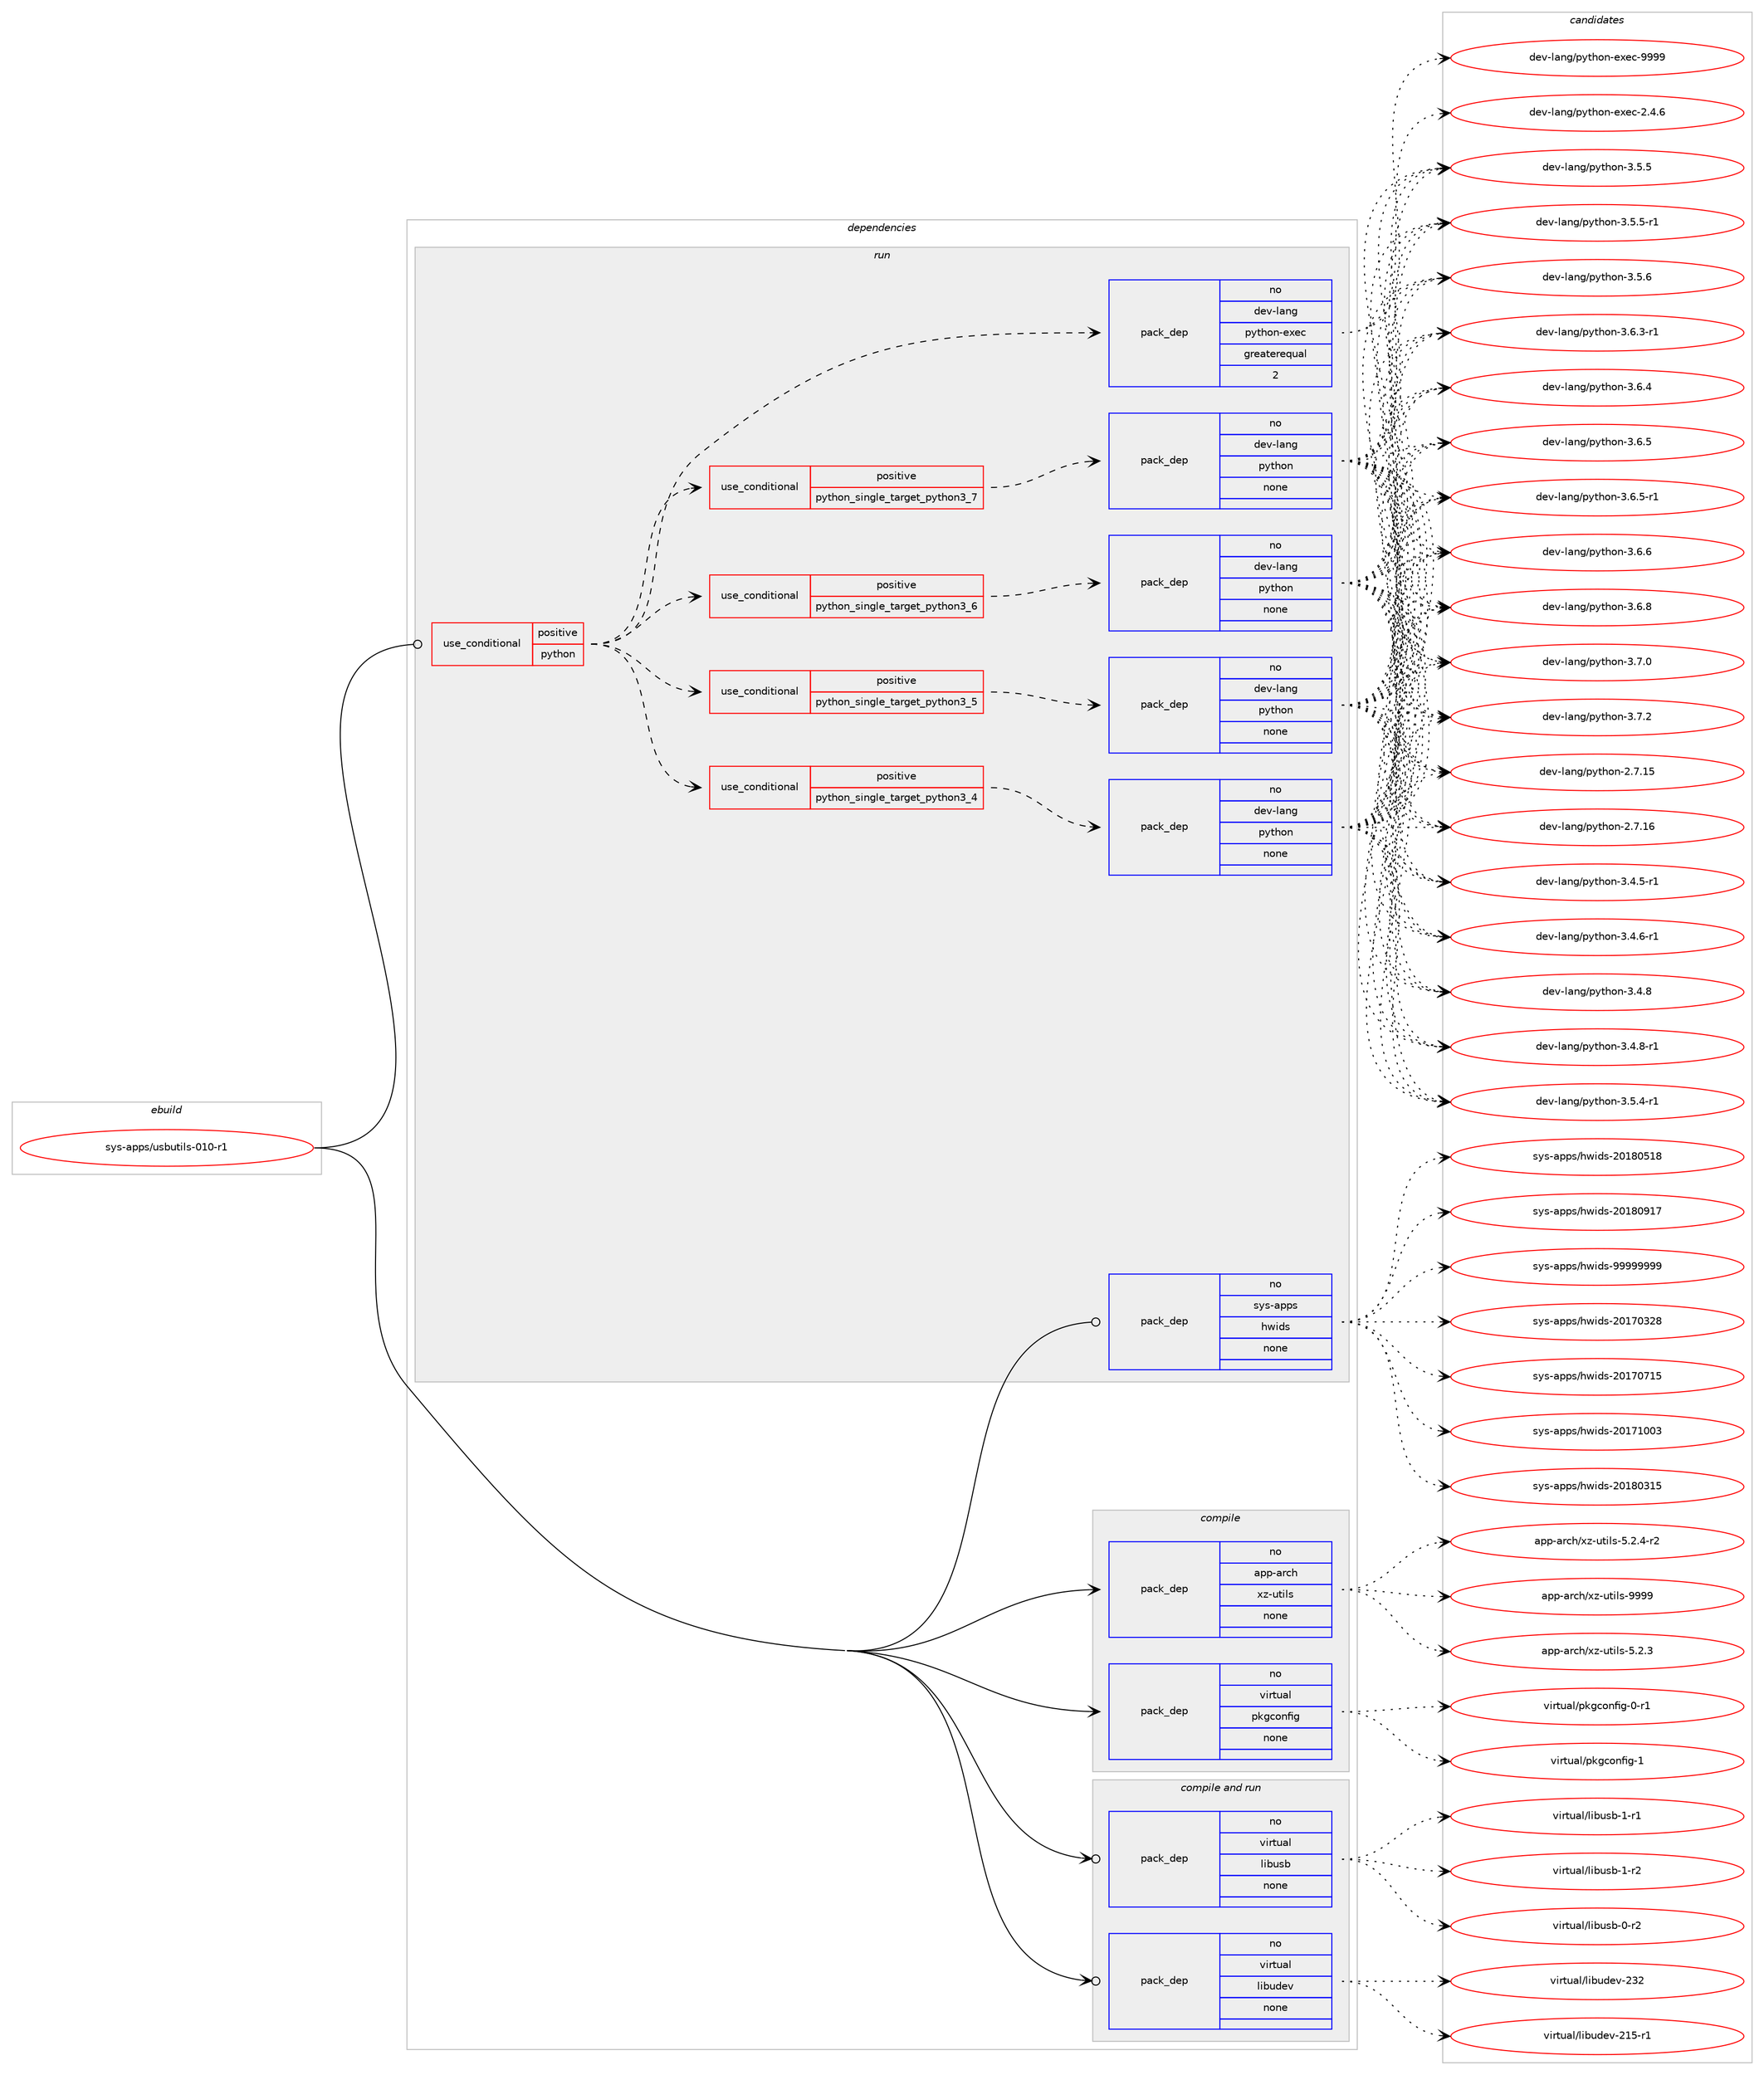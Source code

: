 digraph prolog {

# *************
# Graph options
# *************

newrank=true;
concentrate=true;
compound=true;
graph [rankdir=LR,fontname=Helvetica,fontsize=10,ranksep=1.5];#, ranksep=2.5, nodesep=0.2];
edge  [arrowhead=vee];
node  [fontname=Helvetica,fontsize=10];

# **********
# The ebuild
# **********

subgraph cluster_leftcol {
color=gray;
rank=same;
label=<<i>ebuild</i>>;
id [label="sys-apps/usbutils-010-r1", color=red, width=4, href="../sys-apps/usbutils-010-r1.svg"];
}

# ****************
# The dependencies
# ****************

subgraph cluster_midcol {
color=gray;
label=<<i>dependencies</i>>;
subgraph cluster_compile {
fillcolor="#eeeeee";
style=filled;
label=<<i>compile</i>>;
subgraph pack1230354 {
dependency1715927 [label=<<TABLE BORDER="0" CELLBORDER="1" CELLSPACING="0" CELLPADDING="4" WIDTH="220"><TR><TD ROWSPAN="6" CELLPADDING="30">pack_dep</TD></TR><TR><TD WIDTH="110">no</TD></TR><TR><TD>app-arch</TD></TR><TR><TD>xz-utils</TD></TR><TR><TD>none</TD></TR><TR><TD></TD></TR></TABLE>>, shape=none, color=blue];
}
id:e -> dependency1715927:w [weight=20,style="solid",arrowhead="vee"];
subgraph pack1230355 {
dependency1715928 [label=<<TABLE BORDER="0" CELLBORDER="1" CELLSPACING="0" CELLPADDING="4" WIDTH="220"><TR><TD ROWSPAN="6" CELLPADDING="30">pack_dep</TD></TR><TR><TD WIDTH="110">no</TD></TR><TR><TD>virtual</TD></TR><TR><TD>pkgconfig</TD></TR><TR><TD>none</TD></TR><TR><TD></TD></TR></TABLE>>, shape=none, color=blue];
}
id:e -> dependency1715928:w [weight=20,style="solid",arrowhead="vee"];
}
subgraph cluster_compileandrun {
fillcolor="#eeeeee";
style=filled;
label=<<i>compile and run</i>>;
subgraph pack1230356 {
dependency1715929 [label=<<TABLE BORDER="0" CELLBORDER="1" CELLSPACING="0" CELLPADDING="4" WIDTH="220"><TR><TD ROWSPAN="6" CELLPADDING="30">pack_dep</TD></TR><TR><TD WIDTH="110">no</TD></TR><TR><TD>virtual</TD></TR><TR><TD>libudev</TD></TR><TR><TD>none</TD></TR><TR><TD></TD></TR></TABLE>>, shape=none, color=blue];
}
id:e -> dependency1715929:w [weight=20,style="solid",arrowhead="odotvee"];
subgraph pack1230357 {
dependency1715930 [label=<<TABLE BORDER="0" CELLBORDER="1" CELLSPACING="0" CELLPADDING="4" WIDTH="220"><TR><TD ROWSPAN="6" CELLPADDING="30">pack_dep</TD></TR><TR><TD WIDTH="110">no</TD></TR><TR><TD>virtual</TD></TR><TR><TD>libusb</TD></TR><TR><TD>none</TD></TR><TR><TD></TD></TR></TABLE>>, shape=none, color=blue];
}
id:e -> dependency1715930:w [weight=20,style="solid",arrowhead="odotvee"];
}
subgraph cluster_run {
fillcolor="#eeeeee";
style=filled;
label=<<i>run</i>>;
subgraph cond457498 {
dependency1715931 [label=<<TABLE BORDER="0" CELLBORDER="1" CELLSPACING="0" CELLPADDING="4"><TR><TD ROWSPAN="3" CELLPADDING="10">use_conditional</TD></TR><TR><TD>positive</TD></TR><TR><TD>python</TD></TR></TABLE>>, shape=none, color=red];
subgraph cond457499 {
dependency1715932 [label=<<TABLE BORDER="0" CELLBORDER="1" CELLSPACING="0" CELLPADDING="4"><TR><TD ROWSPAN="3" CELLPADDING="10">use_conditional</TD></TR><TR><TD>positive</TD></TR><TR><TD>python_single_target_python3_4</TD></TR></TABLE>>, shape=none, color=red];
subgraph pack1230358 {
dependency1715933 [label=<<TABLE BORDER="0" CELLBORDER="1" CELLSPACING="0" CELLPADDING="4" WIDTH="220"><TR><TD ROWSPAN="6" CELLPADDING="30">pack_dep</TD></TR><TR><TD WIDTH="110">no</TD></TR><TR><TD>dev-lang</TD></TR><TR><TD>python</TD></TR><TR><TD>none</TD></TR><TR><TD></TD></TR></TABLE>>, shape=none, color=blue];
}
dependency1715932:e -> dependency1715933:w [weight=20,style="dashed",arrowhead="vee"];
}
dependency1715931:e -> dependency1715932:w [weight=20,style="dashed",arrowhead="vee"];
subgraph cond457500 {
dependency1715934 [label=<<TABLE BORDER="0" CELLBORDER="1" CELLSPACING="0" CELLPADDING="4"><TR><TD ROWSPAN="3" CELLPADDING="10">use_conditional</TD></TR><TR><TD>positive</TD></TR><TR><TD>python_single_target_python3_5</TD></TR></TABLE>>, shape=none, color=red];
subgraph pack1230359 {
dependency1715935 [label=<<TABLE BORDER="0" CELLBORDER="1" CELLSPACING="0" CELLPADDING="4" WIDTH="220"><TR><TD ROWSPAN="6" CELLPADDING="30">pack_dep</TD></TR><TR><TD WIDTH="110">no</TD></TR><TR><TD>dev-lang</TD></TR><TR><TD>python</TD></TR><TR><TD>none</TD></TR><TR><TD></TD></TR></TABLE>>, shape=none, color=blue];
}
dependency1715934:e -> dependency1715935:w [weight=20,style="dashed",arrowhead="vee"];
}
dependency1715931:e -> dependency1715934:w [weight=20,style="dashed",arrowhead="vee"];
subgraph cond457501 {
dependency1715936 [label=<<TABLE BORDER="0" CELLBORDER="1" CELLSPACING="0" CELLPADDING="4"><TR><TD ROWSPAN="3" CELLPADDING="10">use_conditional</TD></TR><TR><TD>positive</TD></TR><TR><TD>python_single_target_python3_6</TD></TR></TABLE>>, shape=none, color=red];
subgraph pack1230360 {
dependency1715937 [label=<<TABLE BORDER="0" CELLBORDER="1" CELLSPACING="0" CELLPADDING="4" WIDTH="220"><TR><TD ROWSPAN="6" CELLPADDING="30">pack_dep</TD></TR><TR><TD WIDTH="110">no</TD></TR><TR><TD>dev-lang</TD></TR><TR><TD>python</TD></TR><TR><TD>none</TD></TR><TR><TD></TD></TR></TABLE>>, shape=none, color=blue];
}
dependency1715936:e -> dependency1715937:w [weight=20,style="dashed",arrowhead="vee"];
}
dependency1715931:e -> dependency1715936:w [weight=20,style="dashed",arrowhead="vee"];
subgraph cond457502 {
dependency1715938 [label=<<TABLE BORDER="0" CELLBORDER="1" CELLSPACING="0" CELLPADDING="4"><TR><TD ROWSPAN="3" CELLPADDING="10">use_conditional</TD></TR><TR><TD>positive</TD></TR><TR><TD>python_single_target_python3_7</TD></TR></TABLE>>, shape=none, color=red];
subgraph pack1230361 {
dependency1715939 [label=<<TABLE BORDER="0" CELLBORDER="1" CELLSPACING="0" CELLPADDING="4" WIDTH="220"><TR><TD ROWSPAN="6" CELLPADDING="30">pack_dep</TD></TR><TR><TD WIDTH="110">no</TD></TR><TR><TD>dev-lang</TD></TR><TR><TD>python</TD></TR><TR><TD>none</TD></TR><TR><TD></TD></TR></TABLE>>, shape=none, color=blue];
}
dependency1715938:e -> dependency1715939:w [weight=20,style="dashed",arrowhead="vee"];
}
dependency1715931:e -> dependency1715938:w [weight=20,style="dashed",arrowhead="vee"];
subgraph pack1230362 {
dependency1715940 [label=<<TABLE BORDER="0" CELLBORDER="1" CELLSPACING="0" CELLPADDING="4" WIDTH="220"><TR><TD ROWSPAN="6" CELLPADDING="30">pack_dep</TD></TR><TR><TD WIDTH="110">no</TD></TR><TR><TD>dev-lang</TD></TR><TR><TD>python-exec</TD></TR><TR><TD>greaterequal</TD></TR><TR><TD>2</TD></TR></TABLE>>, shape=none, color=blue];
}
dependency1715931:e -> dependency1715940:w [weight=20,style="dashed",arrowhead="vee"];
}
id:e -> dependency1715931:w [weight=20,style="solid",arrowhead="odot"];
subgraph pack1230363 {
dependency1715941 [label=<<TABLE BORDER="0" CELLBORDER="1" CELLSPACING="0" CELLPADDING="4" WIDTH="220"><TR><TD ROWSPAN="6" CELLPADDING="30">pack_dep</TD></TR><TR><TD WIDTH="110">no</TD></TR><TR><TD>sys-apps</TD></TR><TR><TD>hwids</TD></TR><TR><TD>none</TD></TR><TR><TD></TD></TR></TABLE>>, shape=none, color=blue];
}
id:e -> dependency1715941:w [weight=20,style="solid",arrowhead="odot"];
}
}

# **************
# The candidates
# **************

subgraph cluster_choices {
rank=same;
color=gray;
label=<<i>candidates</i>>;

subgraph choice1230354 {
color=black;
nodesep=1;
choice971121124597114991044712012245117116105108115455346504651 [label="app-arch/xz-utils-5.2.3", color=red, width=4,href="../app-arch/xz-utils-5.2.3.svg"];
choice9711211245971149910447120122451171161051081154553465046524511450 [label="app-arch/xz-utils-5.2.4-r2", color=red, width=4,href="../app-arch/xz-utils-5.2.4-r2.svg"];
choice9711211245971149910447120122451171161051081154557575757 [label="app-arch/xz-utils-9999", color=red, width=4,href="../app-arch/xz-utils-9999.svg"];
dependency1715927:e -> choice971121124597114991044712012245117116105108115455346504651:w [style=dotted,weight="100"];
dependency1715927:e -> choice9711211245971149910447120122451171161051081154553465046524511450:w [style=dotted,weight="100"];
dependency1715927:e -> choice9711211245971149910447120122451171161051081154557575757:w [style=dotted,weight="100"];
}
subgraph choice1230355 {
color=black;
nodesep=1;
choice11810511411611797108471121071039911111010210510345484511449 [label="virtual/pkgconfig-0-r1", color=red, width=4,href="../virtual/pkgconfig-0-r1.svg"];
choice1181051141161179710847112107103991111101021051034549 [label="virtual/pkgconfig-1", color=red, width=4,href="../virtual/pkgconfig-1.svg"];
dependency1715928:e -> choice11810511411611797108471121071039911111010210510345484511449:w [style=dotted,weight="100"];
dependency1715928:e -> choice1181051141161179710847112107103991111101021051034549:w [style=dotted,weight="100"];
}
subgraph choice1230356 {
color=black;
nodesep=1;
choice118105114116117971084710810598117100101118455049534511449 [label="virtual/libudev-215-r1", color=red, width=4,href="../virtual/libudev-215-r1.svg"];
choice11810511411611797108471081059811710010111845505150 [label="virtual/libudev-232", color=red, width=4,href="../virtual/libudev-232.svg"];
dependency1715929:e -> choice118105114116117971084710810598117100101118455049534511449:w [style=dotted,weight="100"];
dependency1715929:e -> choice11810511411611797108471081059811710010111845505150:w [style=dotted,weight="100"];
}
subgraph choice1230357 {
color=black;
nodesep=1;
choice1181051141161179710847108105981171159845484511450 [label="virtual/libusb-0-r2", color=red, width=4,href="../virtual/libusb-0-r2.svg"];
choice1181051141161179710847108105981171159845494511449 [label="virtual/libusb-1-r1", color=red, width=4,href="../virtual/libusb-1-r1.svg"];
choice1181051141161179710847108105981171159845494511450 [label="virtual/libusb-1-r2", color=red, width=4,href="../virtual/libusb-1-r2.svg"];
dependency1715930:e -> choice1181051141161179710847108105981171159845484511450:w [style=dotted,weight="100"];
dependency1715930:e -> choice1181051141161179710847108105981171159845494511449:w [style=dotted,weight="100"];
dependency1715930:e -> choice1181051141161179710847108105981171159845494511450:w [style=dotted,weight="100"];
}
subgraph choice1230358 {
color=black;
nodesep=1;
choice10010111845108971101034711212111610411111045504655464953 [label="dev-lang/python-2.7.15", color=red, width=4,href="../dev-lang/python-2.7.15.svg"];
choice10010111845108971101034711212111610411111045504655464954 [label="dev-lang/python-2.7.16", color=red, width=4,href="../dev-lang/python-2.7.16.svg"];
choice1001011184510897110103471121211161041111104551465246534511449 [label="dev-lang/python-3.4.5-r1", color=red, width=4,href="../dev-lang/python-3.4.5-r1.svg"];
choice1001011184510897110103471121211161041111104551465246544511449 [label="dev-lang/python-3.4.6-r1", color=red, width=4,href="../dev-lang/python-3.4.6-r1.svg"];
choice100101118451089711010347112121116104111110455146524656 [label="dev-lang/python-3.4.8", color=red, width=4,href="../dev-lang/python-3.4.8.svg"];
choice1001011184510897110103471121211161041111104551465246564511449 [label="dev-lang/python-3.4.8-r1", color=red, width=4,href="../dev-lang/python-3.4.8-r1.svg"];
choice1001011184510897110103471121211161041111104551465346524511449 [label="dev-lang/python-3.5.4-r1", color=red, width=4,href="../dev-lang/python-3.5.4-r1.svg"];
choice100101118451089711010347112121116104111110455146534653 [label="dev-lang/python-3.5.5", color=red, width=4,href="../dev-lang/python-3.5.5.svg"];
choice1001011184510897110103471121211161041111104551465346534511449 [label="dev-lang/python-3.5.5-r1", color=red, width=4,href="../dev-lang/python-3.5.5-r1.svg"];
choice100101118451089711010347112121116104111110455146534654 [label="dev-lang/python-3.5.6", color=red, width=4,href="../dev-lang/python-3.5.6.svg"];
choice1001011184510897110103471121211161041111104551465446514511449 [label="dev-lang/python-3.6.3-r1", color=red, width=4,href="../dev-lang/python-3.6.3-r1.svg"];
choice100101118451089711010347112121116104111110455146544652 [label="dev-lang/python-3.6.4", color=red, width=4,href="../dev-lang/python-3.6.4.svg"];
choice100101118451089711010347112121116104111110455146544653 [label="dev-lang/python-3.6.5", color=red, width=4,href="../dev-lang/python-3.6.5.svg"];
choice1001011184510897110103471121211161041111104551465446534511449 [label="dev-lang/python-3.6.5-r1", color=red, width=4,href="../dev-lang/python-3.6.5-r1.svg"];
choice100101118451089711010347112121116104111110455146544654 [label="dev-lang/python-3.6.6", color=red, width=4,href="../dev-lang/python-3.6.6.svg"];
choice100101118451089711010347112121116104111110455146544656 [label="dev-lang/python-3.6.8", color=red, width=4,href="../dev-lang/python-3.6.8.svg"];
choice100101118451089711010347112121116104111110455146554648 [label="dev-lang/python-3.7.0", color=red, width=4,href="../dev-lang/python-3.7.0.svg"];
choice100101118451089711010347112121116104111110455146554650 [label="dev-lang/python-3.7.2", color=red, width=4,href="../dev-lang/python-3.7.2.svg"];
dependency1715933:e -> choice10010111845108971101034711212111610411111045504655464953:w [style=dotted,weight="100"];
dependency1715933:e -> choice10010111845108971101034711212111610411111045504655464954:w [style=dotted,weight="100"];
dependency1715933:e -> choice1001011184510897110103471121211161041111104551465246534511449:w [style=dotted,weight="100"];
dependency1715933:e -> choice1001011184510897110103471121211161041111104551465246544511449:w [style=dotted,weight="100"];
dependency1715933:e -> choice100101118451089711010347112121116104111110455146524656:w [style=dotted,weight="100"];
dependency1715933:e -> choice1001011184510897110103471121211161041111104551465246564511449:w [style=dotted,weight="100"];
dependency1715933:e -> choice1001011184510897110103471121211161041111104551465346524511449:w [style=dotted,weight="100"];
dependency1715933:e -> choice100101118451089711010347112121116104111110455146534653:w [style=dotted,weight="100"];
dependency1715933:e -> choice1001011184510897110103471121211161041111104551465346534511449:w [style=dotted,weight="100"];
dependency1715933:e -> choice100101118451089711010347112121116104111110455146534654:w [style=dotted,weight="100"];
dependency1715933:e -> choice1001011184510897110103471121211161041111104551465446514511449:w [style=dotted,weight="100"];
dependency1715933:e -> choice100101118451089711010347112121116104111110455146544652:w [style=dotted,weight="100"];
dependency1715933:e -> choice100101118451089711010347112121116104111110455146544653:w [style=dotted,weight="100"];
dependency1715933:e -> choice1001011184510897110103471121211161041111104551465446534511449:w [style=dotted,weight="100"];
dependency1715933:e -> choice100101118451089711010347112121116104111110455146544654:w [style=dotted,weight="100"];
dependency1715933:e -> choice100101118451089711010347112121116104111110455146544656:w [style=dotted,weight="100"];
dependency1715933:e -> choice100101118451089711010347112121116104111110455146554648:w [style=dotted,weight="100"];
dependency1715933:e -> choice100101118451089711010347112121116104111110455146554650:w [style=dotted,weight="100"];
}
subgraph choice1230359 {
color=black;
nodesep=1;
choice10010111845108971101034711212111610411111045504655464953 [label="dev-lang/python-2.7.15", color=red, width=4,href="../dev-lang/python-2.7.15.svg"];
choice10010111845108971101034711212111610411111045504655464954 [label="dev-lang/python-2.7.16", color=red, width=4,href="../dev-lang/python-2.7.16.svg"];
choice1001011184510897110103471121211161041111104551465246534511449 [label="dev-lang/python-3.4.5-r1", color=red, width=4,href="../dev-lang/python-3.4.5-r1.svg"];
choice1001011184510897110103471121211161041111104551465246544511449 [label="dev-lang/python-3.4.6-r1", color=red, width=4,href="../dev-lang/python-3.4.6-r1.svg"];
choice100101118451089711010347112121116104111110455146524656 [label="dev-lang/python-3.4.8", color=red, width=4,href="../dev-lang/python-3.4.8.svg"];
choice1001011184510897110103471121211161041111104551465246564511449 [label="dev-lang/python-3.4.8-r1", color=red, width=4,href="../dev-lang/python-3.4.8-r1.svg"];
choice1001011184510897110103471121211161041111104551465346524511449 [label="dev-lang/python-3.5.4-r1", color=red, width=4,href="../dev-lang/python-3.5.4-r1.svg"];
choice100101118451089711010347112121116104111110455146534653 [label="dev-lang/python-3.5.5", color=red, width=4,href="../dev-lang/python-3.5.5.svg"];
choice1001011184510897110103471121211161041111104551465346534511449 [label="dev-lang/python-3.5.5-r1", color=red, width=4,href="../dev-lang/python-3.5.5-r1.svg"];
choice100101118451089711010347112121116104111110455146534654 [label="dev-lang/python-3.5.6", color=red, width=4,href="../dev-lang/python-3.5.6.svg"];
choice1001011184510897110103471121211161041111104551465446514511449 [label="dev-lang/python-3.6.3-r1", color=red, width=4,href="../dev-lang/python-3.6.3-r1.svg"];
choice100101118451089711010347112121116104111110455146544652 [label="dev-lang/python-3.6.4", color=red, width=4,href="../dev-lang/python-3.6.4.svg"];
choice100101118451089711010347112121116104111110455146544653 [label="dev-lang/python-3.6.5", color=red, width=4,href="../dev-lang/python-3.6.5.svg"];
choice1001011184510897110103471121211161041111104551465446534511449 [label="dev-lang/python-3.6.5-r1", color=red, width=4,href="../dev-lang/python-3.6.5-r1.svg"];
choice100101118451089711010347112121116104111110455146544654 [label="dev-lang/python-3.6.6", color=red, width=4,href="../dev-lang/python-3.6.6.svg"];
choice100101118451089711010347112121116104111110455146544656 [label="dev-lang/python-3.6.8", color=red, width=4,href="../dev-lang/python-3.6.8.svg"];
choice100101118451089711010347112121116104111110455146554648 [label="dev-lang/python-3.7.0", color=red, width=4,href="../dev-lang/python-3.7.0.svg"];
choice100101118451089711010347112121116104111110455146554650 [label="dev-lang/python-3.7.2", color=red, width=4,href="../dev-lang/python-3.7.2.svg"];
dependency1715935:e -> choice10010111845108971101034711212111610411111045504655464953:w [style=dotted,weight="100"];
dependency1715935:e -> choice10010111845108971101034711212111610411111045504655464954:w [style=dotted,weight="100"];
dependency1715935:e -> choice1001011184510897110103471121211161041111104551465246534511449:w [style=dotted,weight="100"];
dependency1715935:e -> choice1001011184510897110103471121211161041111104551465246544511449:w [style=dotted,weight="100"];
dependency1715935:e -> choice100101118451089711010347112121116104111110455146524656:w [style=dotted,weight="100"];
dependency1715935:e -> choice1001011184510897110103471121211161041111104551465246564511449:w [style=dotted,weight="100"];
dependency1715935:e -> choice1001011184510897110103471121211161041111104551465346524511449:w [style=dotted,weight="100"];
dependency1715935:e -> choice100101118451089711010347112121116104111110455146534653:w [style=dotted,weight="100"];
dependency1715935:e -> choice1001011184510897110103471121211161041111104551465346534511449:w [style=dotted,weight="100"];
dependency1715935:e -> choice100101118451089711010347112121116104111110455146534654:w [style=dotted,weight="100"];
dependency1715935:e -> choice1001011184510897110103471121211161041111104551465446514511449:w [style=dotted,weight="100"];
dependency1715935:e -> choice100101118451089711010347112121116104111110455146544652:w [style=dotted,weight="100"];
dependency1715935:e -> choice100101118451089711010347112121116104111110455146544653:w [style=dotted,weight="100"];
dependency1715935:e -> choice1001011184510897110103471121211161041111104551465446534511449:w [style=dotted,weight="100"];
dependency1715935:e -> choice100101118451089711010347112121116104111110455146544654:w [style=dotted,weight="100"];
dependency1715935:e -> choice100101118451089711010347112121116104111110455146544656:w [style=dotted,weight="100"];
dependency1715935:e -> choice100101118451089711010347112121116104111110455146554648:w [style=dotted,weight="100"];
dependency1715935:e -> choice100101118451089711010347112121116104111110455146554650:w [style=dotted,weight="100"];
}
subgraph choice1230360 {
color=black;
nodesep=1;
choice10010111845108971101034711212111610411111045504655464953 [label="dev-lang/python-2.7.15", color=red, width=4,href="../dev-lang/python-2.7.15.svg"];
choice10010111845108971101034711212111610411111045504655464954 [label="dev-lang/python-2.7.16", color=red, width=4,href="../dev-lang/python-2.7.16.svg"];
choice1001011184510897110103471121211161041111104551465246534511449 [label="dev-lang/python-3.4.5-r1", color=red, width=4,href="../dev-lang/python-3.4.5-r1.svg"];
choice1001011184510897110103471121211161041111104551465246544511449 [label="dev-lang/python-3.4.6-r1", color=red, width=4,href="../dev-lang/python-3.4.6-r1.svg"];
choice100101118451089711010347112121116104111110455146524656 [label="dev-lang/python-3.4.8", color=red, width=4,href="../dev-lang/python-3.4.8.svg"];
choice1001011184510897110103471121211161041111104551465246564511449 [label="dev-lang/python-3.4.8-r1", color=red, width=4,href="../dev-lang/python-3.4.8-r1.svg"];
choice1001011184510897110103471121211161041111104551465346524511449 [label="dev-lang/python-3.5.4-r1", color=red, width=4,href="../dev-lang/python-3.5.4-r1.svg"];
choice100101118451089711010347112121116104111110455146534653 [label="dev-lang/python-3.5.5", color=red, width=4,href="../dev-lang/python-3.5.5.svg"];
choice1001011184510897110103471121211161041111104551465346534511449 [label="dev-lang/python-3.5.5-r1", color=red, width=4,href="../dev-lang/python-3.5.5-r1.svg"];
choice100101118451089711010347112121116104111110455146534654 [label="dev-lang/python-3.5.6", color=red, width=4,href="../dev-lang/python-3.5.6.svg"];
choice1001011184510897110103471121211161041111104551465446514511449 [label="dev-lang/python-3.6.3-r1", color=red, width=4,href="../dev-lang/python-3.6.3-r1.svg"];
choice100101118451089711010347112121116104111110455146544652 [label="dev-lang/python-3.6.4", color=red, width=4,href="../dev-lang/python-3.6.4.svg"];
choice100101118451089711010347112121116104111110455146544653 [label="dev-lang/python-3.6.5", color=red, width=4,href="../dev-lang/python-3.6.5.svg"];
choice1001011184510897110103471121211161041111104551465446534511449 [label="dev-lang/python-3.6.5-r1", color=red, width=4,href="../dev-lang/python-3.6.5-r1.svg"];
choice100101118451089711010347112121116104111110455146544654 [label="dev-lang/python-3.6.6", color=red, width=4,href="../dev-lang/python-3.6.6.svg"];
choice100101118451089711010347112121116104111110455146544656 [label="dev-lang/python-3.6.8", color=red, width=4,href="../dev-lang/python-3.6.8.svg"];
choice100101118451089711010347112121116104111110455146554648 [label="dev-lang/python-3.7.0", color=red, width=4,href="../dev-lang/python-3.7.0.svg"];
choice100101118451089711010347112121116104111110455146554650 [label="dev-lang/python-3.7.2", color=red, width=4,href="../dev-lang/python-3.7.2.svg"];
dependency1715937:e -> choice10010111845108971101034711212111610411111045504655464953:w [style=dotted,weight="100"];
dependency1715937:e -> choice10010111845108971101034711212111610411111045504655464954:w [style=dotted,weight="100"];
dependency1715937:e -> choice1001011184510897110103471121211161041111104551465246534511449:w [style=dotted,weight="100"];
dependency1715937:e -> choice1001011184510897110103471121211161041111104551465246544511449:w [style=dotted,weight="100"];
dependency1715937:e -> choice100101118451089711010347112121116104111110455146524656:w [style=dotted,weight="100"];
dependency1715937:e -> choice1001011184510897110103471121211161041111104551465246564511449:w [style=dotted,weight="100"];
dependency1715937:e -> choice1001011184510897110103471121211161041111104551465346524511449:w [style=dotted,weight="100"];
dependency1715937:e -> choice100101118451089711010347112121116104111110455146534653:w [style=dotted,weight="100"];
dependency1715937:e -> choice1001011184510897110103471121211161041111104551465346534511449:w [style=dotted,weight="100"];
dependency1715937:e -> choice100101118451089711010347112121116104111110455146534654:w [style=dotted,weight="100"];
dependency1715937:e -> choice1001011184510897110103471121211161041111104551465446514511449:w [style=dotted,weight="100"];
dependency1715937:e -> choice100101118451089711010347112121116104111110455146544652:w [style=dotted,weight="100"];
dependency1715937:e -> choice100101118451089711010347112121116104111110455146544653:w [style=dotted,weight="100"];
dependency1715937:e -> choice1001011184510897110103471121211161041111104551465446534511449:w [style=dotted,weight="100"];
dependency1715937:e -> choice100101118451089711010347112121116104111110455146544654:w [style=dotted,weight="100"];
dependency1715937:e -> choice100101118451089711010347112121116104111110455146544656:w [style=dotted,weight="100"];
dependency1715937:e -> choice100101118451089711010347112121116104111110455146554648:w [style=dotted,weight="100"];
dependency1715937:e -> choice100101118451089711010347112121116104111110455146554650:w [style=dotted,weight="100"];
}
subgraph choice1230361 {
color=black;
nodesep=1;
choice10010111845108971101034711212111610411111045504655464953 [label="dev-lang/python-2.7.15", color=red, width=4,href="../dev-lang/python-2.7.15.svg"];
choice10010111845108971101034711212111610411111045504655464954 [label="dev-lang/python-2.7.16", color=red, width=4,href="../dev-lang/python-2.7.16.svg"];
choice1001011184510897110103471121211161041111104551465246534511449 [label="dev-lang/python-3.4.5-r1", color=red, width=4,href="../dev-lang/python-3.4.5-r1.svg"];
choice1001011184510897110103471121211161041111104551465246544511449 [label="dev-lang/python-3.4.6-r1", color=red, width=4,href="../dev-lang/python-3.4.6-r1.svg"];
choice100101118451089711010347112121116104111110455146524656 [label="dev-lang/python-3.4.8", color=red, width=4,href="../dev-lang/python-3.4.8.svg"];
choice1001011184510897110103471121211161041111104551465246564511449 [label="dev-lang/python-3.4.8-r1", color=red, width=4,href="../dev-lang/python-3.4.8-r1.svg"];
choice1001011184510897110103471121211161041111104551465346524511449 [label="dev-lang/python-3.5.4-r1", color=red, width=4,href="../dev-lang/python-3.5.4-r1.svg"];
choice100101118451089711010347112121116104111110455146534653 [label="dev-lang/python-3.5.5", color=red, width=4,href="../dev-lang/python-3.5.5.svg"];
choice1001011184510897110103471121211161041111104551465346534511449 [label="dev-lang/python-3.5.5-r1", color=red, width=4,href="../dev-lang/python-3.5.5-r1.svg"];
choice100101118451089711010347112121116104111110455146534654 [label="dev-lang/python-3.5.6", color=red, width=4,href="../dev-lang/python-3.5.6.svg"];
choice1001011184510897110103471121211161041111104551465446514511449 [label="dev-lang/python-3.6.3-r1", color=red, width=4,href="../dev-lang/python-3.6.3-r1.svg"];
choice100101118451089711010347112121116104111110455146544652 [label="dev-lang/python-3.6.4", color=red, width=4,href="../dev-lang/python-3.6.4.svg"];
choice100101118451089711010347112121116104111110455146544653 [label="dev-lang/python-3.6.5", color=red, width=4,href="../dev-lang/python-3.6.5.svg"];
choice1001011184510897110103471121211161041111104551465446534511449 [label="dev-lang/python-3.6.5-r1", color=red, width=4,href="../dev-lang/python-3.6.5-r1.svg"];
choice100101118451089711010347112121116104111110455146544654 [label="dev-lang/python-3.6.6", color=red, width=4,href="../dev-lang/python-3.6.6.svg"];
choice100101118451089711010347112121116104111110455146544656 [label="dev-lang/python-3.6.8", color=red, width=4,href="../dev-lang/python-3.6.8.svg"];
choice100101118451089711010347112121116104111110455146554648 [label="dev-lang/python-3.7.0", color=red, width=4,href="../dev-lang/python-3.7.0.svg"];
choice100101118451089711010347112121116104111110455146554650 [label="dev-lang/python-3.7.2", color=red, width=4,href="../dev-lang/python-3.7.2.svg"];
dependency1715939:e -> choice10010111845108971101034711212111610411111045504655464953:w [style=dotted,weight="100"];
dependency1715939:e -> choice10010111845108971101034711212111610411111045504655464954:w [style=dotted,weight="100"];
dependency1715939:e -> choice1001011184510897110103471121211161041111104551465246534511449:w [style=dotted,weight="100"];
dependency1715939:e -> choice1001011184510897110103471121211161041111104551465246544511449:w [style=dotted,weight="100"];
dependency1715939:e -> choice100101118451089711010347112121116104111110455146524656:w [style=dotted,weight="100"];
dependency1715939:e -> choice1001011184510897110103471121211161041111104551465246564511449:w [style=dotted,weight="100"];
dependency1715939:e -> choice1001011184510897110103471121211161041111104551465346524511449:w [style=dotted,weight="100"];
dependency1715939:e -> choice100101118451089711010347112121116104111110455146534653:w [style=dotted,weight="100"];
dependency1715939:e -> choice1001011184510897110103471121211161041111104551465346534511449:w [style=dotted,weight="100"];
dependency1715939:e -> choice100101118451089711010347112121116104111110455146534654:w [style=dotted,weight="100"];
dependency1715939:e -> choice1001011184510897110103471121211161041111104551465446514511449:w [style=dotted,weight="100"];
dependency1715939:e -> choice100101118451089711010347112121116104111110455146544652:w [style=dotted,weight="100"];
dependency1715939:e -> choice100101118451089711010347112121116104111110455146544653:w [style=dotted,weight="100"];
dependency1715939:e -> choice1001011184510897110103471121211161041111104551465446534511449:w [style=dotted,weight="100"];
dependency1715939:e -> choice100101118451089711010347112121116104111110455146544654:w [style=dotted,weight="100"];
dependency1715939:e -> choice100101118451089711010347112121116104111110455146544656:w [style=dotted,weight="100"];
dependency1715939:e -> choice100101118451089711010347112121116104111110455146554648:w [style=dotted,weight="100"];
dependency1715939:e -> choice100101118451089711010347112121116104111110455146554650:w [style=dotted,weight="100"];
}
subgraph choice1230362 {
color=black;
nodesep=1;
choice1001011184510897110103471121211161041111104510112010199455046524654 [label="dev-lang/python-exec-2.4.6", color=red, width=4,href="../dev-lang/python-exec-2.4.6.svg"];
choice10010111845108971101034711212111610411111045101120101994557575757 [label="dev-lang/python-exec-9999", color=red, width=4,href="../dev-lang/python-exec-9999.svg"];
dependency1715940:e -> choice1001011184510897110103471121211161041111104510112010199455046524654:w [style=dotted,weight="100"];
dependency1715940:e -> choice10010111845108971101034711212111610411111045101120101994557575757:w [style=dotted,weight="100"];
}
subgraph choice1230363 {
color=black;
nodesep=1;
choice115121115459711211211547104119105100115455048495548515056 [label="sys-apps/hwids-20170328", color=red, width=4,href="../sys-apps/hwids-20170328.svg"];
choice115121115459711211211547104119105100115455048495548554953 [label="sys-apps/hwids-20170715", color=red, width=4,href="../sys-apps/hwids-20170715.svg"];
choice115121115459711211211547104119105100115455048495549484851 [label="sys-apps/hwids-20171003", color=red, width=4,href="../sys-apps/hwids-20171003.svg"];
choice115121115459711211211547104119105100115455048495648514953 [label="sys-apps/hwids-20180315", color=red, width=4,href="../sys-apps/hwids-20180315.svg"];
choice115121115459711211211547104119105100115455048495648534956 [label="sys-apps/hwids-20180518", color=red, width=4,href="../sys-apps/hwids-20180518.svg"];
choice115121115459711211211547104119105100115455048495648574955 [label="sys-apps/hwids-20180917", color=red, width=4,href="../sys-apps/hwids-20180917.svg"];
choice115121115459711211211547104119105100115455757575757575757 [label="sys-apps/hwids-99999999", color=red, width=4,href="../sys-apps/hwids-99999999.svg"];
dependency1715941:e -> choice115121115459711211211547104119105100115455048495548515056:w [style=dotted,weight="100"];
dependency1715941:e -> choice115121115459711211211547104119105100115455048495548554953:w [style=dotted,weight="100"];
dependency1715941:e -> choice115121115459711211211547104119105100115455048495549484851:w [style=dotted,weight="100"];
dependency1715941:e -> choice115121115459711211211547104119105100115455048495648514953:w [style=dotted,weight="100"];
dependency1715941:e -> choice115121115459711211211547104119105100115455048495648534956:w [style=dotted,weight="100"];
dependency1715941:e -> choice115121115459711211211547104119105100115455048495648574955:w [style=dotted,weight="100"];
dependency1715941:e -> choice115121115459711211211547104119105100115455757575757575757:w [style=dotted,weight="100"];
}
}

}
